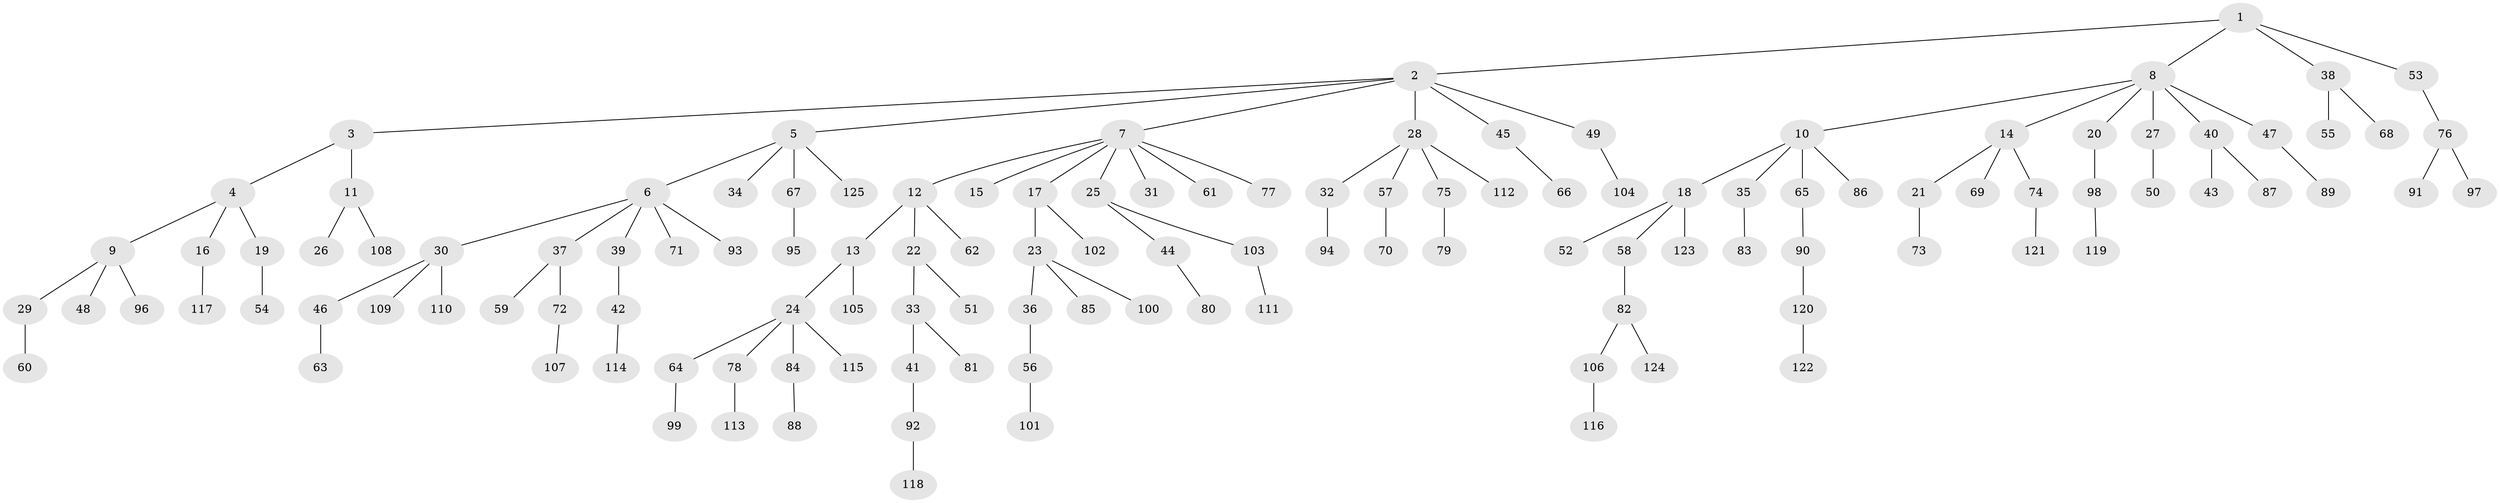 // Generated by graph-tools (version 1.1) at 2025/26/03/09/25 03:26:28]
// undirected, 125 vertices, 124 edges
graph export_dot {
graph [start="1"]
  node [color=gray90,style=filled];
  1;
  2;
  3;
  4;
  5;
  6;
  7;
  8;
  9;
  10;
  11;
  12;
  13;
  14;
  15;
  16;
  17;
  18;
  19;
  20;
  21;
  22;
  23;
  24;
  25;
  26;
  27;
  28;
  29;
  30;
  31;
  32;
  33;
  34;
  35;
  36;
  37;
  38;
  39;
  40;
  41;
  42;
  43;
  44;
  45;
  46;
  47;
  48;
  49;
  50;
  51;
  52;
  53;
  54;
  55;
  56;
  57;
  58;
  59;
  60;
  61;
  62;
  63;
  64;
  65;
  66;
  67;
  68;
  69;
  70;
  71;
  72;
  73;
  74;
  75;
  76;
  77;
  78;
  79;
  80;
  81;
  82;
  83;
  84;
  85;
  86;
  87;
  88;
  89;
  90;
  91;
  92;
  93;
  94;
  95;
  96;
  97;
  98;
  99;
  100;
  101;
  102;
  103;
  104;
  105;
  106;
  107;
  108;
  109;
  110;
  111;
  112;
  113;
  114;
  115;
  116;
  117;
  118;
  119;
  120;
  121;
  122;
  123;
  124;
  125;
  1 -- 2;
  1 -- 8;
  1 -- 38;
  1 -- 53;
  2 -- 3;
  2 -- 5;
  2 -- 7;
  2 -- 28;
  2 -- 45;
  2 -- 49;
  3 -- 4;
  3 -- 11;
  4 -- 9;
  4 -- 16;
  4 -- 19;
  5 -- 6;
  5 -- 34;
  5 -- 67;
  5 -- 125;
  6 -- 30;
  6 -- 37;
  6 -- 39;
  6 -- 71;
  6 -- 93;
  7 -- 12;
  7 -- 15;
  7 -- 17;
  7 -- 25;
  7 -- 31;
  7 -- 61;
  7 -- 77;
  8 -- 10;
  8 -- 14;
  8 -- 20;
  8 -- 27;
  8 -- 40;
  8 -- 47;
  9 -- 29;
  9 -- 48;
  9 -- 96;
  10 -- 18;
  10 -- 35;
  10 -- 65;
  10 -- 86;
  11 -- 26;
  11 -- 108;
  12 -- 13;
  12 -- 22;
  12 -- 62;
  13 -- 24;
  13 -- 105;
  14 -- 21;
  14 -- 69;
  14 -- 74;
  16 -- 117;
  17 -- 23;
  17 -- 102;
  18 -- 52;
  18 -- 58;
  18 -- 123;
  19 -- 54;
  20 -- 98;
  21 -- 73;
  22 -- 33;
  22 -- 51;
  23 -- 36;
  23 -- 85;
  23 -- 100;
  24 -- 64;
  24 -- 78;
  24 -- 84;
  24 -- 115;
  25 -- 44;
  25 -- 103;
  27 -- 50;
  28 -- 32;
  28 -- 57;
  28 -- 75;
  28 -- 112;
  29 -- 60;
  30 -- 46;
  30 -- 109;
  30 -- 110;
  32 -- 94;
  33 -- 41;
  33 -- 81;
  35 -- 83;
  36 -- 56;
  37 -- 59;
  37 -- 72;
  38 -- 55;
  38 -- 68;
  39 -- 42;
  40 -- 43;
  40 -- 87;
  41 -- 92;
  42 -- 114;
  44 -- 80;
  45 -- 66;
  46 -- 63;
  47 -- 89;
  49 -- 104;
  53 -- 76;
  56 -- 101;
  57 -- 70;
  58 -- 82;
  64 -- 99;
  65 -- 90;
  67 -- 95;
  72 -- 107;
  74 -- 121;
  75 -- 79;
  76 -- 91;
  76 -- 97;
  78 -- 113;
  82 -- 106;
  82 -- 124;
  84 -- 88;
  90 -- 120;
  92 -- 118;
  98 -- 119;
  103 -- 111;
  106 -- 116;
  120 -- 122;
}
